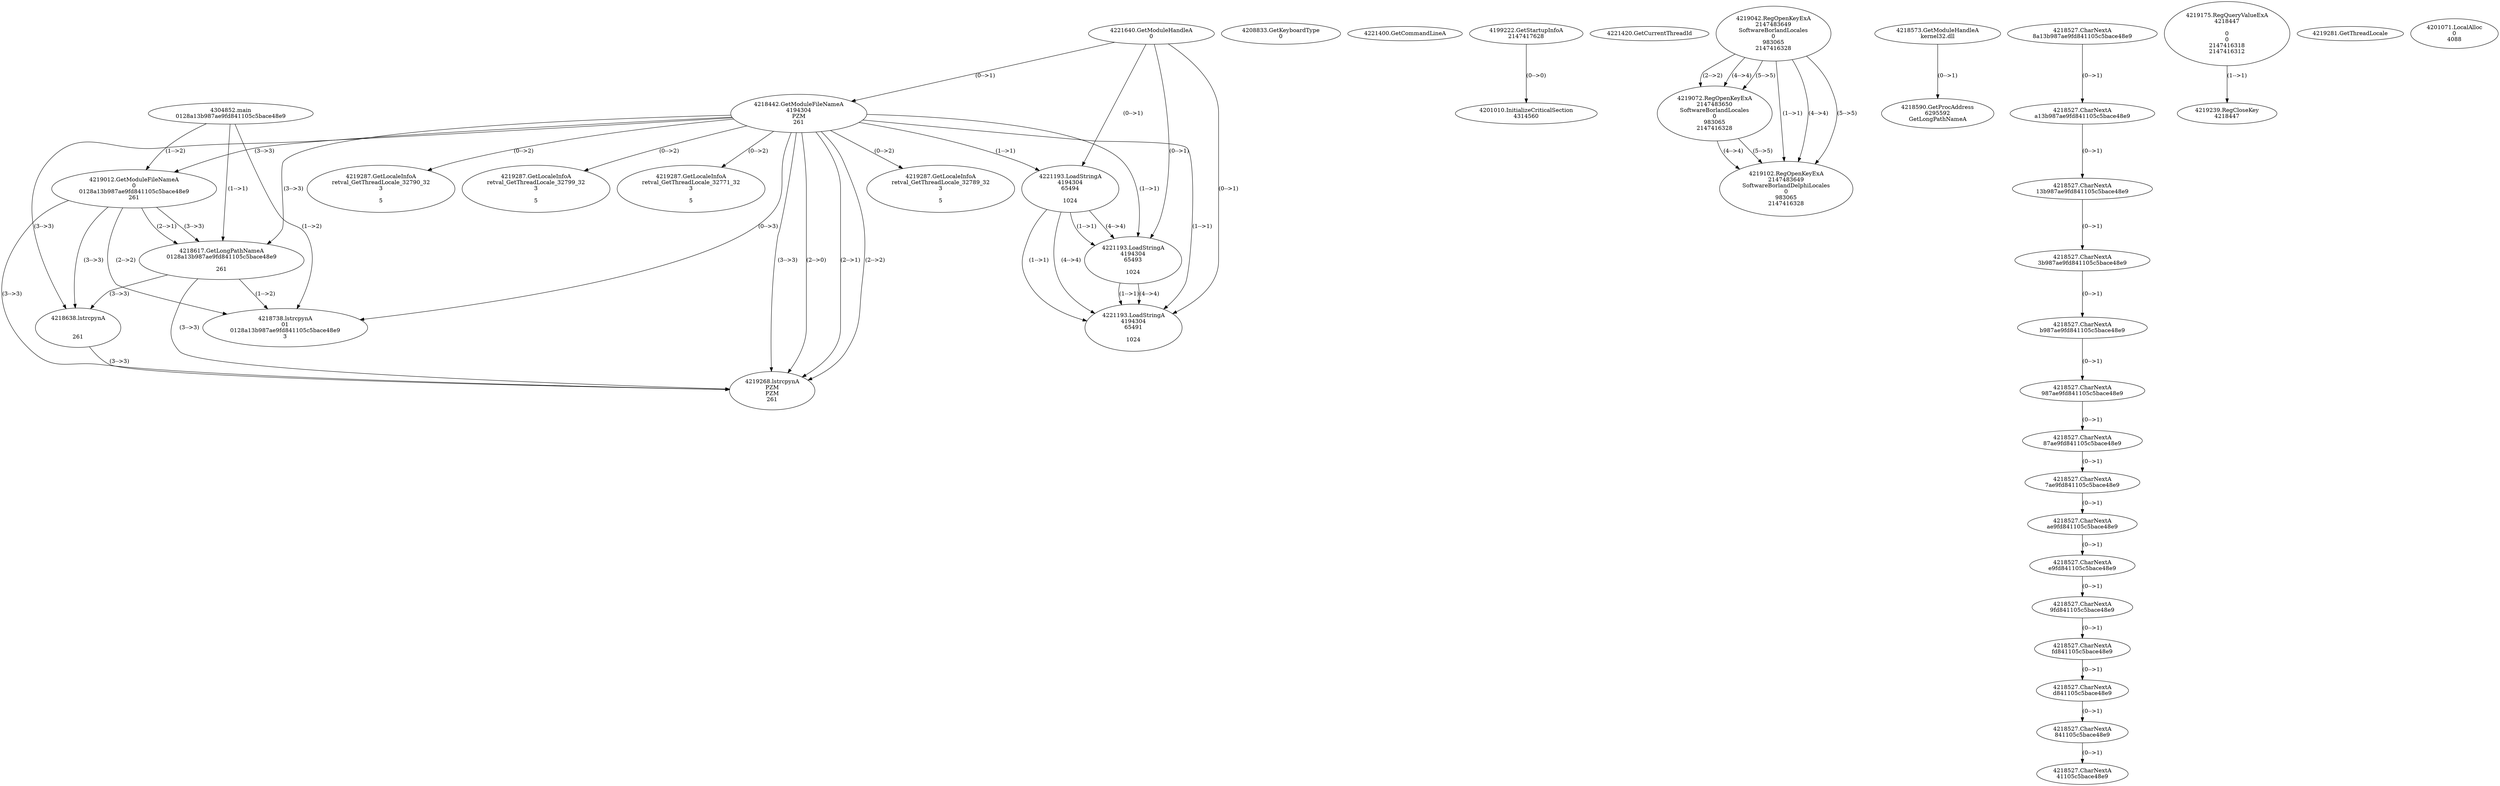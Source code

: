 // Global SCDG with merge call
digraph {
	0 [label="4304852.main
0128a13b987ae9fd841105c5bace48e9"]
	1 [label="4221640.GetModuleHandleA
0"]
	2 [label="4208833.GetKeyboardType
0"]
	3 [label="4221400.GetCommandLineA
"]
	4 [label="4199222.GetStartupInfoA
2147417628"]
	5 [label="4221420.GetCurrentThreadId
"]
	6 [label="4218442.GetModuleFileNameA
4194304
PZM
261"]
	1 -> 6 [label="(0-->1)"]
	7 [label="4219012.GetModuleFileNameA
0
0128a13b987ae9fd841105c5bace48e9
261"]
	0 -> 7 [label="(1-->2)"]
	6 -> 7 [label="(3-->3)"]
	8 [label="4219042.RegOpenKeyExA
2147483649
Software\Borland\Locales
0
983065
2147416328"]
	9 [label="4218573.GetModuleHandleA
kernel32.dll"]
	10 [label="4218590.GetProcAddress
6295592
GetLongPathNameA"]
	9 -> 10 [label="(0-->1)"]
	11 [label="4218617.GetLongPathNameA
0128a13b987ae9fd841105c5bace48e9

261"]
	0 -> 11 [label="(1-->1)"]
	7 -> 11 [label="(2-->1)"]
	6 -> 11 [label="(3-->3)"]
	7 -> 11 [label="(3-->3)"]
	12 [label="4218738.lstrcpynA
01
0128a13b987ae9fd841105c5bace48e9
3"]
	0 -> 12 [label="(1-->2)"]
	7 -> 12 [label="(2-->2)"]
	11 -> 12 [label="(1-->2)"]
	6 -> 12 [label="(0-->3)"]
	13 [label="4218527.CharNextA
8a13b987ae9fd841105c5bace48e9"]
	14 [label="4218527.CharNextA
a13b987ae9fd841105c5bace48e9"]
	13 -> 14 [label="(0-->1)"]
	15 [label="4218527.CharNextA
13b987ae9fd841105c5bace48e9"]
	14 -> 15 [label="(0-->1)"]
	16 [label="4218527.CharNextA
3b987ae9fd841105c5bace48e9"]
	15 -> 16 [label="(0-->1)"]
	17 [label="4218527.CharNextA
b987ae9fd841105c5bace48e9"]
	16 -> 17 [label="(0-->1)"]
	18 [label="4218527.CharNextA
987ae9fd841105c5bace48e9"]
	17 -> 18 [label="(0-->1)"]
	19 [label="4218527.CharNextA
87ae9fd841105c5bace48e9"]
	18 -> 19 [label="(0-->1)"]
	20 [label="4218527.CharNextA
7ae9fd841105c5bace48e9"]
	19 -> 20 [label="(0-->1)"]
	21 [label="4218527.CharNextA
ae9fd841105c5bace48e9"]
	20 -> 21 [label="(0-->1)"]
	22 [label="4218527.CharNextA
e9fd841105c5bace48e9"]
	21 -> 22 [label="(0-->1)"]
	23 [label="4218527.CharNextA
9fd841105c5bace48e9"]
	22 -> 23 [label="(0-->1)"]
	24 [label="4218527.CharNextA
fd841105c5bace48e9"]
	23 -> 24 [label="(0-->1)"]
	25 [label="4218527.CharNextA
d841105c5bace48e9"]
	24 -> 25 [label="(0-->1)"]
	26 [label="4218527.CharNextA
841105c5bace48e9"]
	25 -> 26 [label="(0-->1)"]
	27 [label="4218527.CharNextA
41105c5bace48e9"]
	26 -> 27 [label="(0-->1)"]
	28 [label="4219072.RegOpenKeyExA
2147483650
Software\Borland\Locales
0
983065
2147416328"]
	8 -> 28 [label="(2-->2)"]
	8 -> 28 [label="(4-->4)"]
	8 -> 28 [label="(5-->5)"]
	29 [label="4218638.lstrcpynA


261"]
	6 -> 29 [label="(3-->3)"]
	7 -> 29 [label="(3-->3)"]
	11 -> 29 [label="(3-->3)"]
	30 [label="4219175.RegQueryValueExA
4218447

0
0
2147416318
2147416312"]
	31 [label="4219239.RegCloseKey
4218447"]
	30 -> 31 [label="(1-->1)"]
	32 [label="4219268.lstrcpynA
PZM
PZM
261"]
	6 -> 32 [label="(2-->1)"]
	6 -> 32 [label="(2-->2)"]
	6 -> 32 [label="(3-->3)"]
	7 -> 32 [label="(3-->3)"]
	11 -> 32 [label="(3-->3)"]
	29 -> 32 [label="(3-->3)"]
	6 -> 32 [label="(2-->0)"]
	33 [label="4219281.GetThreadLocale
"]
	34 [label="4219287.GetLocaleInfoA
retval_GetThreadLocale_32789_32
3

5"]
	6 -> 34 [label="(0-->2)"]
	35 [label="4221193.LoadStringA
4194304
65494

1024"]
	1 -> 35 [label="(0-->1)"]
	6 -> 35 [label="(1-->1)"]
	36 [label="4201010.InitializeCriticalSection
4314560"]
	4 -> 36 [label="(0-->0)"]
	37 [label="4201071.LocalAlloc
0
4088"]
	38 [label="4219287.GetLocaleInfoA
retval_GetThreadLocale_32790_32
3

5"]
	6 -> 38 [label="(0-->2)"]
	39 [label="4221193.LoadStringA
4194304
65493

1024"]
	1 -> 39 [label="(0-->1)"]
	6 -> 39 [label="(1-->1)"]
	35 -> 39 [label="(1-->1)"]
	35 -> 39 [label="(4-->4)"]
	40 [label="4219102.RegOpenKeyExA
2147483649
Software\Borland\Delphi\Locales
0
983065
2147416328"]
	8 -> 40 [label="(1-->1)"]
	8 -> 40 [label="(4-->4)"]
	28 -> 40 [label="(4-->4)"]
	8 -> 40 [label="(5-->5)"]
	28 -> 40 [label="(5-->5)"]
	41 [label="4219287.GetLocaleInfoA
retval_GetThreadLocale_32799_32
3

5"]
	6 -> 41 [label="(0-->2)"]
	42 [label="4219287.GetLocaleInfoA
retval_GetThreadLocale_32771_32
3

5"]
	6 -> 42 [label="(0-->2)"]
	43 [label="4221193.LoadStringA
4194304
65491

1024"]
	1 -> 43 [label="(0-->1)"]
	6 -> 43 [label="(1-->1)"]
	35 -> 43 [label="(1-->1)"]
	39 -> 43 [label="(1-->1)"]
	35 -> 43 [label="(4-->4)"]
	39 -> 43 [label="(4-->4)"]
}

